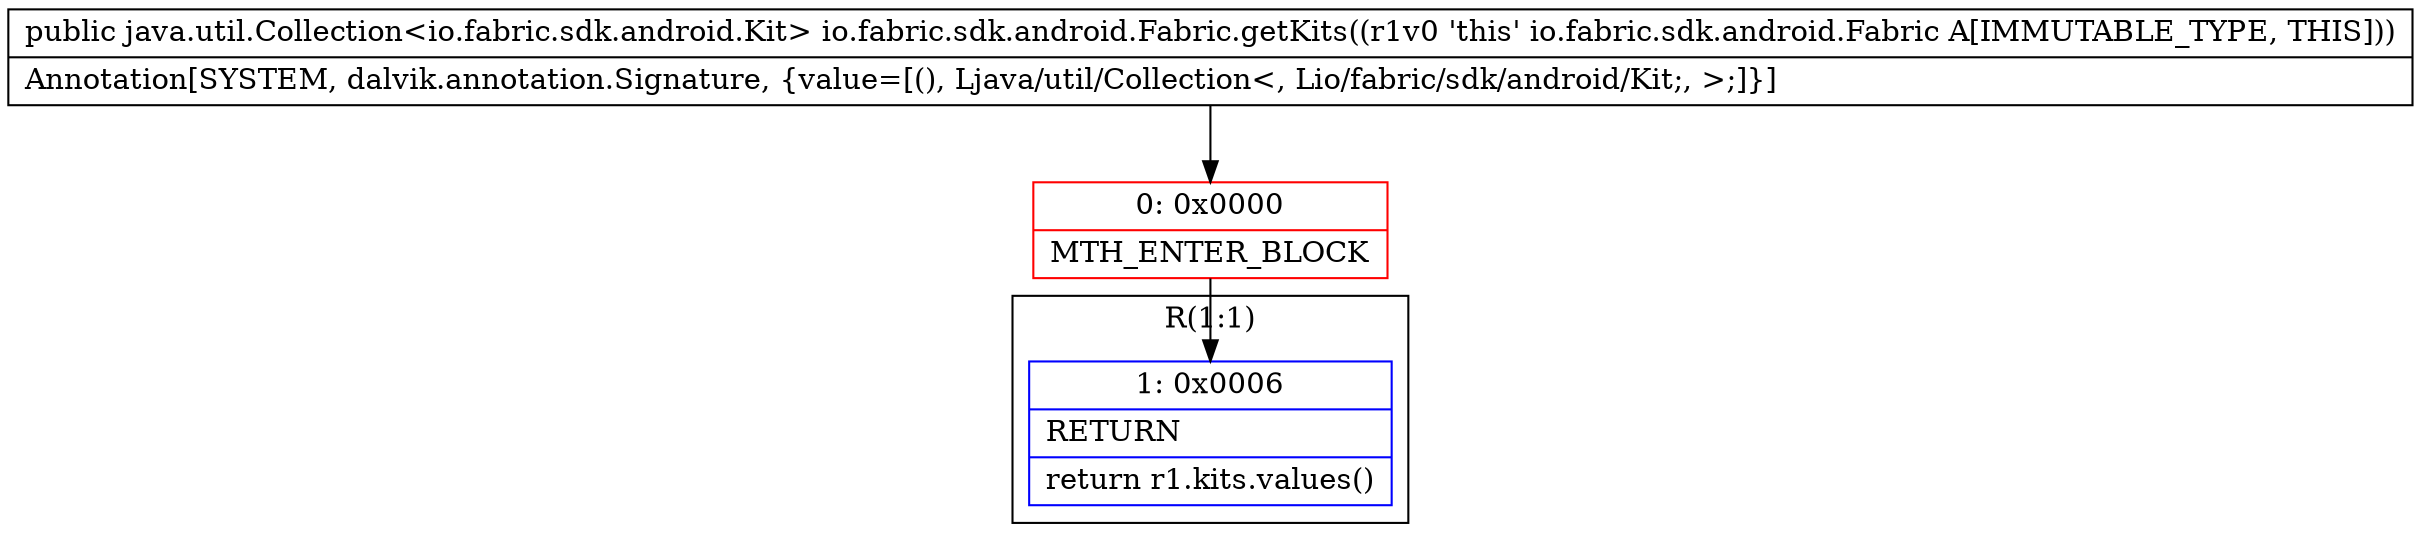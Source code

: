 digraph "CFG forio.fabric.sdk.android.Fabric.getKits()Ljava\/util\/Collection;" {
subgraph cluster_Region_1539263260 {
label = "R(1:1)";
node [shape=record,color=blue];
Node_1 [shape=record,label="{1\:\ 0x0006|RETURN\l|return r1.kits.values()\l}"];
}
Node_0 [shape=record,color=red,label="{0\:\ 0x0000|MTH_ENTER_BLOCK\l}"];
MethodNode[shape=record,label="{public java.util.Collection\<io.fabric.sdk.android.Kit\> io.fabric.sdk.android.Fabric.getKits((r1v0 'this' io.fabric.sdk.android.Fabric A[IMMUTABLE_TYPE, THIS]))  | Annotation[SYSTEM, dalvik.annotation.Signature, \{value=[(), Ljava\/util\/Collection\<, Lio\/fabric\/sdk\/android\/Kit;, \>;]\}]\l}"];
MethodNode -> Node_0;
Node_0 -> Node_1;
}

